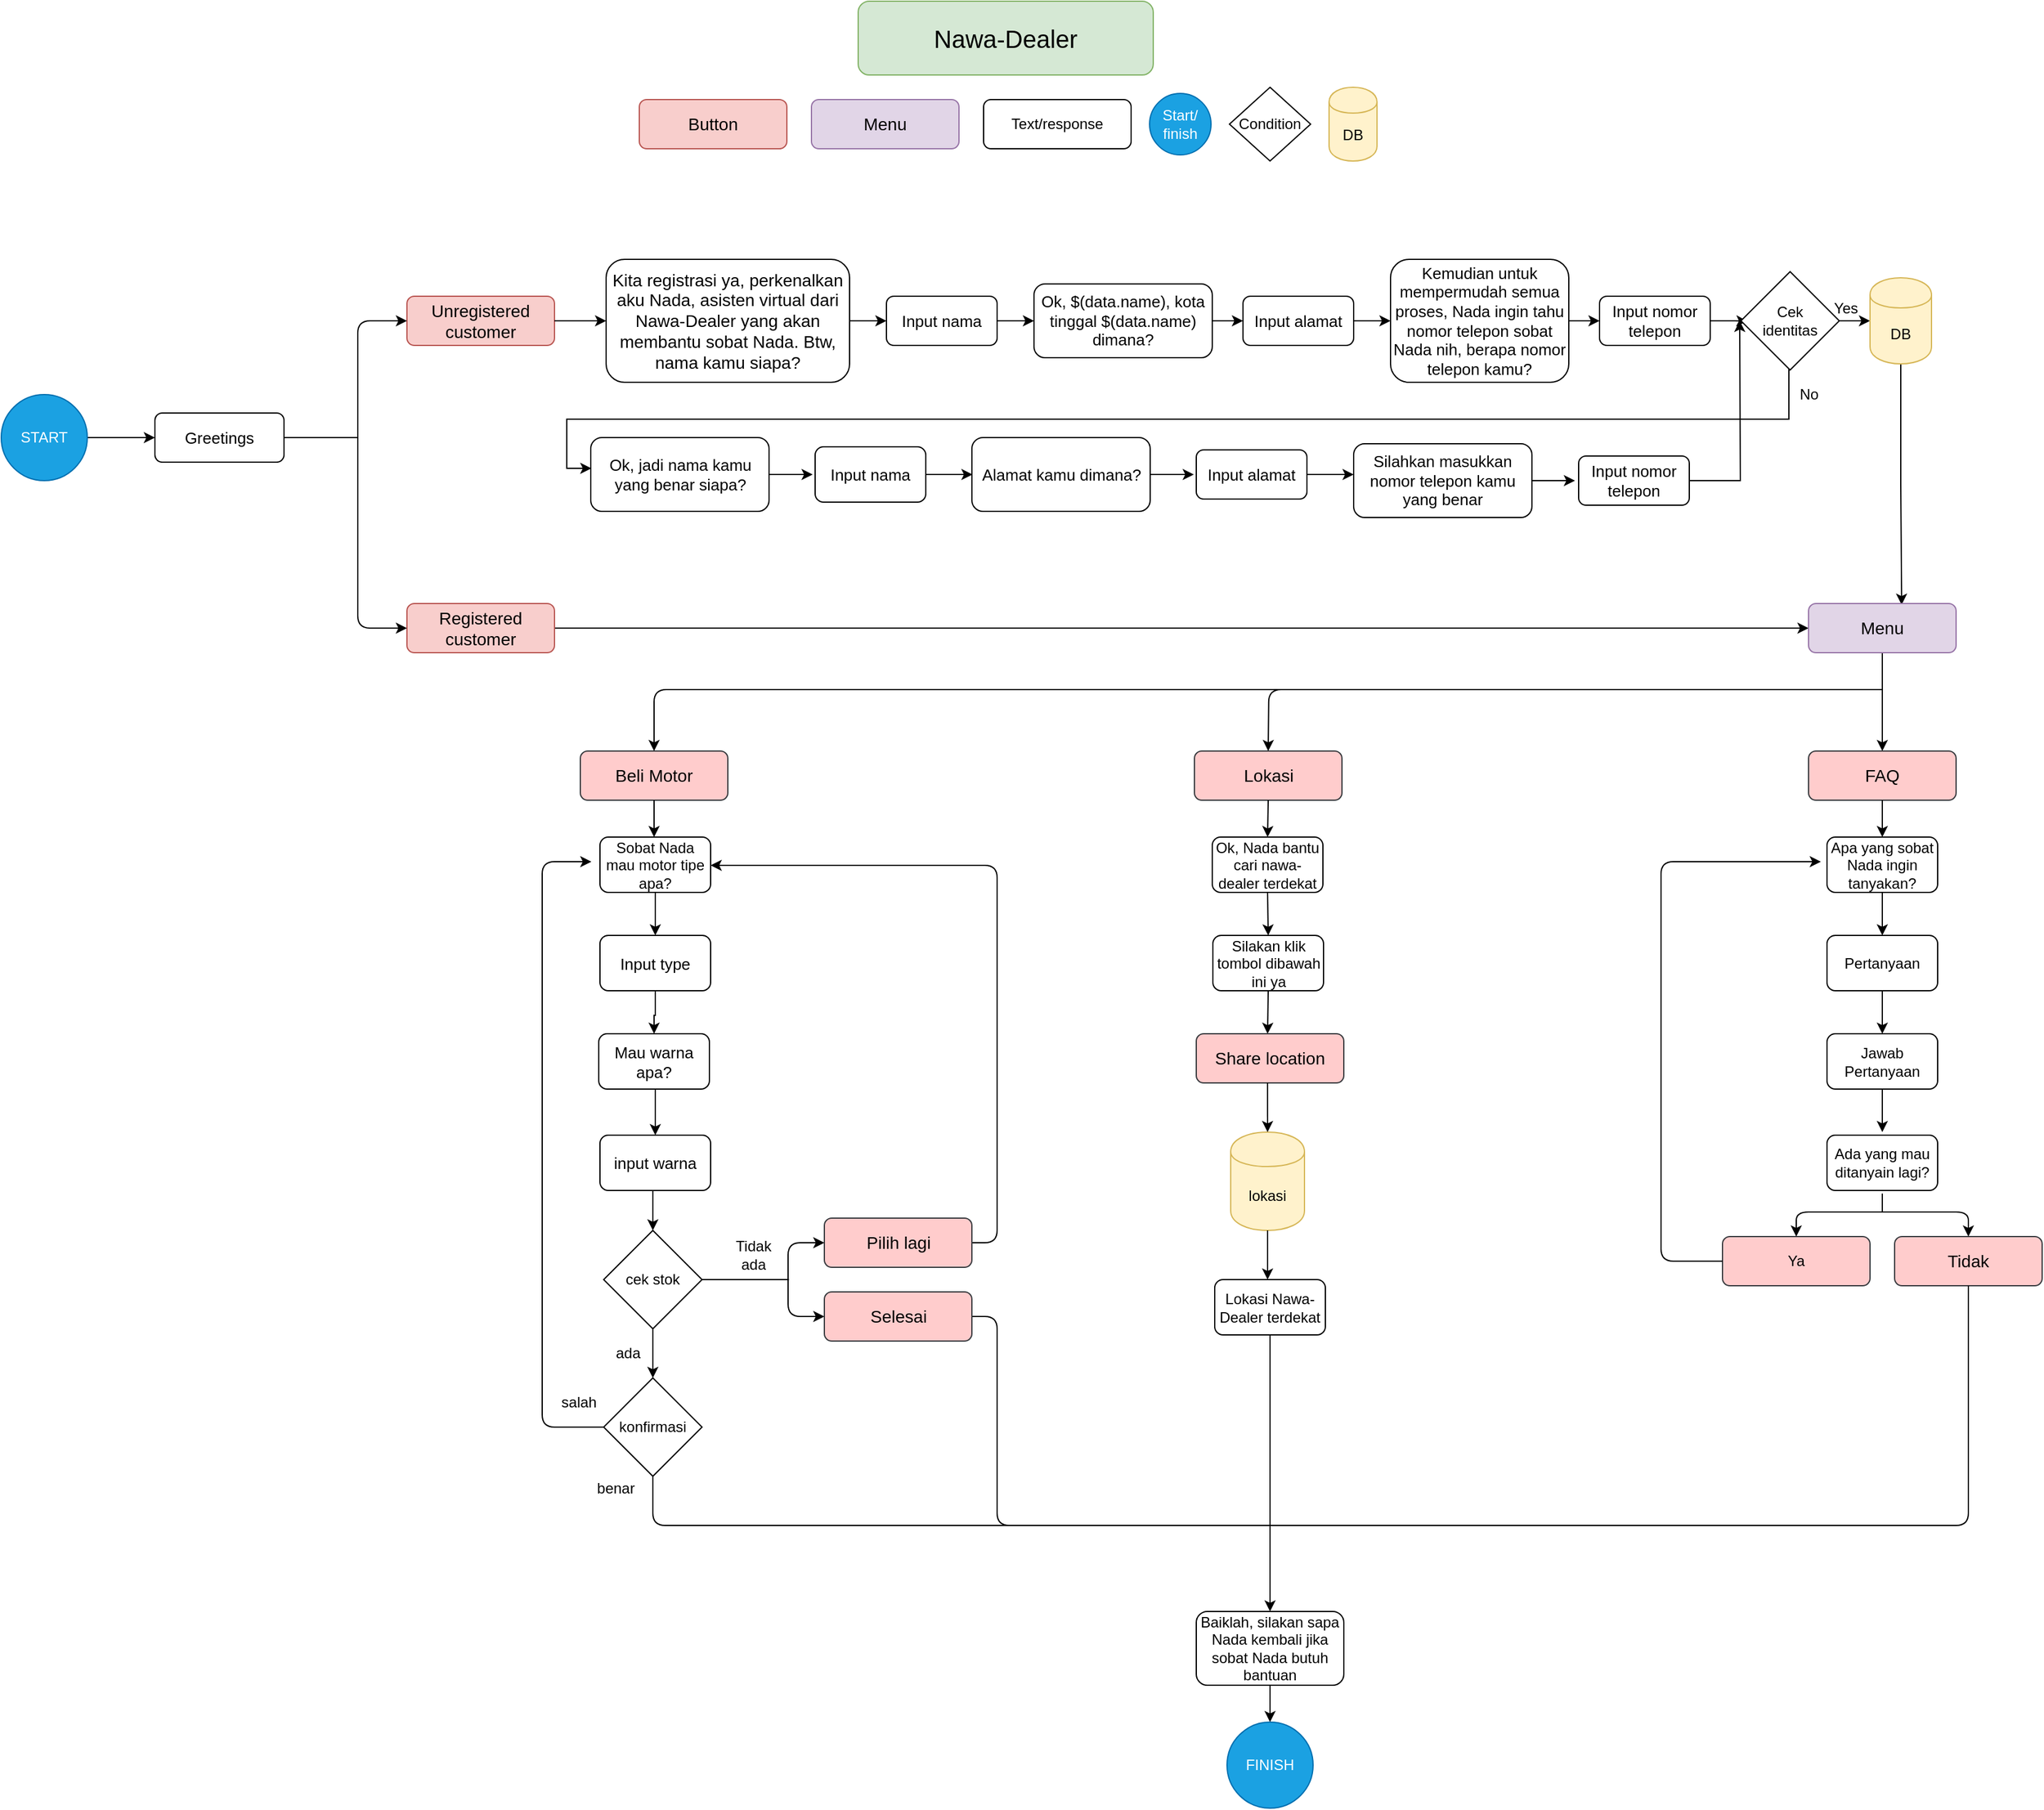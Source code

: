 <mxfile pages="1" version="11.2.1" type="device"><diagram id="7hZIFcCBh5MTwWhJG48O" name="Page-1"><mxGraphModel dx="2136" dy="968" grid="1" gridSize="10" guides="1" tooltips="1" connect="1" arrows="1" fold="1" page="0" pageScale="1" pageWidth="827" pageHeight="1169" math="0" shadow="0"><root><mxCell id="0"/><mxCell id="1" parent="0"/><mxCell id="tT8Pow_JcZDD_0RVgGcS-1" value="&lt;font style=&quot;font-size: 20px&quot;&gt;Nawa-Dealer&lt;/font&gt;" style="rounded=1;whiteSpace=wrap;html=1;fillColor=#d5e8d4;strokeColor=#82b366;" parent="1" vertex="1"><mxGeometry x="527" width="240" height="60" as="geometry"/></mxCell><mxCell id="tT8Pow_JcZDD_0RVgGcS-2" value="&lt;font style=&quot;font-size: 14px&quot;&gt;Button&lt;/font&gt;" style="rounded=1;whiteSpace=wrap;html=1;fillColor=#f8cecc;strokeColor=#b85450;" parent="1" vertex="1"><mxGeometry x="349" y="80" width="120" height="40" as="geometry"/></mxCell><mxCell id="tT8Pow_JcZDD_0RVgGcS-3" value="&lt;font style=&quot;font-size: 14px&quot;&gt;Menu&lt;/font&gt;" style="rounded=1;whiteSpace=wrap;html=1;fillColor=#e1d5e7;strokeColor=#9673a6;" parent="1" vertex="1"><mxGeometry x="489" y="80" width="120" height="40" as="geometry"/></mxCell><mxCell id="tT8Pow_JcZDD_0RVgGcS-4" value="Text/response" style="rounded=1;whiteSpace=wrap;html=1;" parent="1" vertex="1"><mxGeometry x="629" y="80" width="120" height="40" as="geometry"/></mxCell><mxCell id="tT8Pow_JcZDD_0RVgGcS-7" value="Start/&lt;br&gt;finish" style="ellipse;whiteSpace=wrap;html=1;aspect=fixed;fillColor=#1ba1e2;strokeColor=#006EAF;fontColor=#ffffff;" parent="1" vertex="1"><mxGeometry x="764" y="75" width="50" height="50" as="geometry"/></mxCell><mxCell id="tT8Pow_JcZDD_0RVgGcS-8" value="Condition" style="rhombus;whiteSpace=wrap;html=1;" parent="1" vertex="1"><mxGeometry x="829" y="70" width="66" height="60" as="geometry"/></mxCell><mxCell id="tT8Pow_JcZDD_0RVgGcS-9" value="DB" style="shape=cylinder;whiteSpace=wrap;html=1;boundedLbl=1;backgroundOutline=1;fillColor=#fff2cc;strokeColor=#d6b656;" parent="1" vertex="1"><mxGeometry x="910" y="70" width="39" height="60" as="geometry"/></mxCell><mxCell id="tT8Pow_JcZDD_0RVgGcS-14" value="" style="edgeStyle=orthogonalEdgeStyle;rounded=0;orthogonalLoop=1;jettySize=auto;html=1;" parent="1" source="tT8Pow_JcZDD_0RVgGcS-10" target="tT8Pow_JcZDD_0RVgGcS-13" edge="1"><mxGeometry relative="1" as="geometry"/></mxCell><mxCell id="tT8Pow_JcZDD_0RVgGcS-10" value="START" style="ellipse;whiteSpace=wrap;html=1;aspect=fixed;fillColor=#1ba1e2;strokeColor=#006EAF;fontColor=#ffffff;" parent="1" vertex="1"><mxGeometry x="-170" y="320" width="70" height="70" as="geometry"/></mxCell><mxCell id="tT8Pow_JcZDD_0RVgGcS-13" value="&lt;font style=&quot;font-size: 13px&quot;&gt;Greetings&lt;/font&gt;" style="rounded=1;whiteSpace=wrap;html=1;" parent="1" vertex="1"><mxGeometry x="-45" y="335" width="105" height="40" as="geometry"/></mxCell><mxCell id="tT8Pow_JcZDD_0RVgGcS-15" value="&lt;span style=&quot;font-size: 14px&quot;&gt;Unregistered&lt;br&gt;customer&lt;br&gt;&lt;/span&gt;" style="rounded=1;whiteSpace=wrap;html=1;fillColor=#f8cecc;strokeColor=#b85450;" parent="1" vertex="1"><mxGeometry x="160" y="240" width="120" height="40" as="geometry"/></mxCell><mxCell id="tT8Pow_JcZDD_0RVgGcS-27" value="" style="edgeStyle=orthogonalEdgeStyle;rounded=0;orthogonalLoop=1;jettySize=auto;html=1;exitX=1;exitY=0.5;exitDx=0;exitDy=0;" parent="1" source="tT8Pow_JcZDD_0RVgGcS-15" target="tT8Pow_JcZDD_0RVgGcS-26" edge="1"><mxGeometry relative="1" as="geometry"/></mxCell><mxCell id="tT8Pow_JcZDD_0RVgGcS-51" value="" style="edgeStyle=orthogonalEdgeStyle;rounded=0;orthogonalLoop=1;jettySize=auto;html=1;entryX=0;entryY=0.5;entryDx=0;entryDy=0;" parent="1" source="tT8Pow_JcZDD_0RVgGcS-16" target="tT8Pow_JcZDD_0RVgGcS-79" edge="1"><mxGeometry relative="1" as="geometry"><mxPoint x="360.0" y="668" as="targetPoint"/></mxGeometry></mxCell><mxCell id="tT8Pow_JcZDD_0RVgGcS-16" value="&lt;font style=&quot;font-size: 14px&quot;&gt;Registered&lt;br&gt;customer&lt;br&gt;&lt;/font&gt;" style="rounded=1;whiteSpace=wrap;html=1;fillColor=#f8cecc;strokeColor=#b85450;" parent="1" vertex="1"><mxGeometry x="160" y="490" width="120" height="40" as="geometry"/></mxCell><mxCell id="tT8Pow_JcZDD_0RVgGcS-29" value="" style="edgeStyle=orthogonalEdgeStyle;rounded=0;orthogonalLoop=1;jettySize=auto;html=1;" parent="1" source="tT8Pow_JcZDD_0RVgGcS-26" edge="1"><mxGeometry relative="1" as="geometry"><mxPoint x="550" y="260" as="targetPoint"/></mxGeometry></mxCell><mxCell id="tT8Pow_JcZDD_0RVgGcS-26" value="&lt;font style=&quot;font-size: 14px&quot;&gt;Kita registrasi ya, perkenalkan aku Nada, asisten virtual dari Nawa-Dealer yang akan membantu sobat Nada. Btw, nama kamu siapa?&lt;br&gt;&lt;/font&gt;" style="rounded=1;whiteSpace=wrap;html=1;" parent="1" vertex="1"><mxGeometry x="322" y="210" width="198" height="100" as="geometry"/></mxCell><mxCell id="tT8Pow_JcZDD_0RVgGcS-20" value="" style="endArrow=classic;html=1;entryX=0;entryY=0.5;entryDx=0;entryDy=0;" parent="1" target="tT8Pow_JcZDD_0RVgGcS-16" edge="1"><mxGeometry width="50" height="50" relative="1" as="geometry"><mxPoint x="120" y="360" as="sourcePoint"/><mxPoint x="-70" y="500" as="targetPoint"/><Array as="points"><mxPoint x="120" y="510"/></Array></mxGeometry></mxCell><mxCell id="tT8Pow_JcZDD_0RVgGcS-21" value="" style="endArrow=classic;html=1;entryX=0;entryY=0.5;entryDx=0;entryDy=0;" parent="1" target="tT8Pow_JcZDD_0RVgGcS-15" edge="1"><mxGeometry width="50" height="50" relative="1" as="geometry"><mxPoint x="120" y="360" as="sourcePoint"/><mxPoint x="-70" y="500" as="targetPoint"/><Array as="points"><mxPoint x="120" y="260"/></Array></mxGeometry></mxCell><mxCell id="tT8Pow_JcZDD_0RVgGcS-24" value="" style="endArrow=none;html=1;entryX=1;entryY=0.5;entryDx=0;entryDy=0;" parent="1" target="tT8Pow_JcZDD_0RVgGcS-13" edge="1"><mxGeometry width="50" height="50" relative="1" as="geometry"><mxPoint x="120" y="355" as="sourcePoint"/><mxPoint x="-90" y="500" as="targetPoint"/></mxGeometry></mxCell><mxCell id="tT8Pow_JcZDD_0RVgGcS-32" value="" style="edgeStyle=orthogonalEdgeStyle;rounded=0;orthogonalLoop=1;jettySize=auto;html=1;" parent="1" source="tT8Pow_JcZDD_0RVgGcS-30" edge="1"><mxGeometry relative="1" as="geometry"><mxPoint x="670" y="260" as="targetPoint"/></mxGeometry></mxCell><mxCell id="tT8Pow_JcZDD_0RVgGcS-30" value="&lt;font style=&quot;font-size: 13px&quot;&gt;Input nama&lt;/font&gt;" style="rounded=1;whiteSpace=wrap;html=1;" parent="1" vertex="1"><mxGeometry x="550" y="240" width="90" height="40" as="geometry"/></mxCell><mxCell id="tT8Pow_JcZDD_0RVgGcS-34" value="" style="edgeStyle=orthogonalEdgeStyle;rounded=0;orthogonalLoop=1;jettySize=auto;html=1;" parent="1" source="tT8Pow_JcZDD_0RVgGcS-31" edge="1"><mxGeometry relative="1" as="geometry"><mxPoint x="840" y="260" as="targetPoint"/></mxGeometry></mxCell><mxCell id="tT8Pow_JcZDD_0RVgGcS-31" value="&lt;font style=&quot;font-size: 13px&quot;&gt;Ok, $(data.name), kota tinggal $(data.name) dimana?&lt;/font&gt;" style="rounded=1;whiteSpace=wrap;html=1;" parent="1" vertex="1"><mxGeometry x="670" y="230" width="145" height="60" as="geometry"/></mxCell><mxCell id="tT8Pow_JcZDD_0RVgGcS-37" value="" style="edgeStyle=orthogonalEdgeStyle;rounded=0;orthogonalLoop=1;jettySize=auto;html=1;" parent="1" source="tT8Pow_JcZDD_0RVgGcS-35" edge="1"><mxGeometry relative="1" as="geometry"><mxPoint x="960" y="260" as="targetPoint"/></mxGeometry></mxCell><mxCell id="tT8Pow_JcZDD_0RVgGcS-35" value="&lt;font style=&quot;font-size: 13px&quot;&gt;Input alamat&lt;/font&gt;" style="rounded=1;whiteSpace=wrap;html=1;" parent="1" vertex="1"><mxGeometry x="840" y="240" width="90" height="40" as="geometry"/></mxCell><mxCell id="tT8Pow_JcZDD_0RVgGcS-41" value="" style="edgeStyle=orthogonalEdgeStyle;rounded=0;orthogonalLoop=1;jettySize=auto;html=1;" parent="1" source="tT8Pow_JcZDD_0RVgGcS-39" edge="1"><mxGeometry relative="1" as="geometry"><mxPoint x="1130" y="260" as="targetPoint"/></mxGeometry></mxCell><mxCell id="tT8Pow_JcZDD_0RVgGcS-39" value="&lt;font style=&quot;font-size: 13px&quot;&gt;Kemudian untuk mempermudah semua proses, Nada ingin tahu nomor telepon sobat Nada nih, berapa nomor telepon kamu?&lt;/font&gt;" style="rounded=1;whiteSpace=wrap;html=1;" parent="1" vertex="1"><mxGeometry x="960" y="210" width="145" height="100" as="geometry"/></mxCell><mxCell id="tT8Pow_JcZDD_0RVgGcS-46" value="" style="edgeStyle=orthogonalEdgeStyle;rounded=0;orthogonalLoop=1;jettySize=auto;html=1;" parent="1" source="tT8Pow_JcZDD_0RVgGcS-42" edge="1"><mxGeometry relative="1" as="geometry"><mxPoint x="1250.333" y="260.333" as="targetPoint"/></mxGeometry></mxCell><mxCell id="tT8Pow_JcZDD_0RVgGcS-42" value="&lt;font style=&quot;font-size: 13px&quot;&gt;Input nomor&lt;br&gt;telepon&lt;br&gt;&lt;/font&gt;" style="rounded=1;whiteSpace=wrap;html=1;" parent="1" vertex="1"><mxGeometry x="1130" y="240" width="90" height="40" as="geometry"/></mxCell><mxCell id="tT8Pow_JcZDD_0RVgGcS-48" value="" style="edgeStyle=orthogonalEdgeStyle;rounded=0;orthogonalLoop=1;jettySize=auto;html=1;" parent="1" source="tT8Pow_JcZDD_0RVgGcS-45" edge="1"><mxGeometry relative="1" as="geometry"><mxPoint x="1350" y="260" as="targetPoint"/></mxGeometry></mxCell><mxCell id="tT8Pow_JcZDD_0RVgGcS-54" value="" style="edgeStyle=orthogonalEdgeStyle;rounded=0;orthogonalLoop=1;jettySize=auto;html=1;" parent="1" source="tT8Pow_JcZDD_0RVgGcS-45" edge="1"><mxGeometry relative="1" as="geometry"><mxPoint x="310" y="380" as="targetPoint"/><Array as="points"><mxPoint x="1284" y="340"/><mxPoint x="290" y="340"/><mxPoint x="290" y="380"/></Array></mxGeometry></mxCell><mxCell id="tT8Pow_JcZDD_0RVgGcS-45" value="Cek &lt;br&gt;identitas" style="rhombus;whiteSpace=wrap;html=1;" parent="1" vertex="1"><mxGeometry x="1245" y="220" width="80" height="80" as="geometry"/></mxCell><mxCell id="tT8Pow_JcZDD_0RVgGcS-83" value="" style="edgeStyle=orthogonalEdgeStyle;rounded=0;orthogonalLoop=1;jettySize=auto;html=1;entryX=0.631;entryY=0.025;entryDx=0;entryDy=0;entryPerimeter=0;" parent="1" source="tT8Pow_JcZDD_0RVgGcS-49" target="tT8Pow_JcZDD_0RVgGcS-79" edge="1"><mxGeometry relative="1" as="geometry"><mxPoint x="1375" y="490" as="targetPoint"/></mxGeometry></mxCell><mxCell id="tT8Pow_JcZDD_0RVgGcS-49" value="DB" style="shape=cylinder;whiteSpace=wrap;html=1;boundedLbl=1;backgroundOutline=1;fillColor=#fff2cc;strokeColor=#d6b656;" parent="1" vertex="1"><mxGeometry x="1350" y="225" width="50" height="70" as="geometry"/></mxCell><mxCell id="tT8Pow_JcZDD_0RVgGcS-52" value="Yes" style="text;html=1;resizable=0;autosize=1;align=center;verticalAlign=middle;points=[];fillColor=none;strokeColor=none;rounded=0;" parent="1" vertex="1"><mxGeometry x="1310" y="240" width="40" height="20" as="geometry"/></mxCell><mxCell id="tT8Pow_JcZDD_0RVgGcS-57" value="" style="edgeStyle=orthogonalEdgeStyle;rounded=0;orthogonalLoop=1;jettySize=auto;html=1;" parent="1" source="tT8Pow_JcZDD_0RVgGcS-55" edge="1"><mxGeometry relative="1" as="geometry"><mxPoint x="490" y="385" as="targetPoint"/></mxGeometry></mxCell><mxCell id="tT8Pow_JcZDD_0RVgGcS-55" value="&lt;font style=&quot;font-size: 13px&quot;&gt;Ok, jadi nama kamu yang benar siapa?&lt;/font&gt;" style="rounded=1;whiteSpace=wrap;html=1;" parent="1" vertex="1"><mxGeometry x="309.5" y="355" width="145" height="60" as="geometry"/></mxCell><mxCell id="tT8Pow_JcZDD_0RVgGcS-62" value="" style="edgeStyle=orthogonalEdgeStyle;rounded=0;orthogonalLoop=1;jettySize=auto;html=1;" parent="1" source="tT8Pow_JcZDD_0RVgGcS-58" edge="1"><mxGeometry relative="1" as="geometry"><mxPoint x="620" y="385" as="targetPoint"/></mxGeometry></mxCell><mxCell id="tT8Pow_JcZDD_0RVgGcS-58" value="&lt;font style=&quot;font-size: 13px&quot;&gt;Input nama&lt;/font&gt;" style="rounded=1;whiteSpace=wrap;html=1;" parent="1" vertex="1"><mxGeometry x="492" y="362.5" width="90" height="45" as="geometry"/></mxCell><mxCell id="tT8Pow_JcZDD_0RVgGcS-66" value="" style="edgeStyle=orthogonalEdgeStyle;rounded=0;orthogonalLoop=1;jettySize=auto;html=1;" parent="1" source="tT8Pow_JcZDD_0RVgGcS-64" edge="1"><mxGeometry relative="1" as="geometry"><mxPoint x="800" y="385" as="targetPoint"/></mxGeometry></mxCell><mxCell id="tT8Pow_JcZDD_0RVgGcS-64" value="&lt;font style=&quot;font-size: 13px&quot;&gt;Alamat kamu dimana?&lt;/font&gt;" style="rounded=1;whiteSpace=wrap;html=1;" parent="1" vertex="1"><mxGeometry x="619.5" y="355" width="145" height="60" as="geometry"/></mxCell><mxCell id="tT8Pow_JcZDD_0RVgGcS-69" value="" style="edgeStyle=orthogonalEdgeStyle;rounded=0;orthogonalLoop=1;jettySize=auto;html=1;" parent="1" source="tT8Pow_JcZDD_0RVgGcS-67" edge="1"><mxGeometry relative="1" as="geometry"><mxPoint x="930" y="385" as="targetPoint"/></mxGeometry></mxCell><mxCell id="tT8Pow_JcZDD_0RVgGcS-67" value="&lt;font style=&quot;font-size: 13px&quot;&gt;Input alamat&lt;/font&gt;" style="rounded=1;whiteSpace=wrap;html=1;" parent="1" vertex="1"><mxGeometry x="802" y="365" width="90" height="40" as="geometry"/></mxCell><mxCell id="tT8Pow_JcZDD_0RVgGcS-73" value="" style="edgeStyle=orthogonalEdgeStyle;rounded=0;orthogonalLoop=1;jettySize=auto;html=1;" parent="1" source="tT8Pow_JcZDD_0RVgGcS-71" edge="1"><mxGeometry relative="1" as="geometry"><mxPoint x="1110" y="390" as="targetPoint"/></mxGeometry></mxCell><mxCell id="tT8Pow_JcZDD_0RVgGcS-71" value="&lt;font style=&quot;font-size: 13px&quot;&gt;Silahkan masukkan nomor telepon kamu yang benar&lt;/font&gt;" style="rounded=1;whiteSpace=wrap;html=1;" parent="1" vertex="1"><mxGeometry x="930" y="360" width="145" height="60" as="geometry"/></mxCell><mxCell id="tT8Pow_JcZDD_0RVgGcS-76" value="" style="edgeStyle=orthogonalEdgeStyle;rounded=0;orthogonalLoop=1;jettySize=auto;html=1;" parent="1" source="tT8Pow_JcZDD_0RVgGcS-74" edge="1"><mxGeometry relative="1" as="geometry"><mxPoint x="1244" y="260" as="targetPoint"/></mxGeometry></mxCell><mxCell id="tT8Pow_JcZDD_0RVgGcS-74" value="&lt;font style=&quot;font-size: 13px&quot;&gt;Input nomor&lt;br&gt;telepon&lt;br&gt;&lt;/font&gt;" style="rounded=1;whiteSpace=wrap;html=1;" parent="1" vertex="1"><mxGeometry x="1113" y="370" width="90" height="40" as="geometry"/></mxCell><mxCell id="tT8Pow_JcZDD_0RVgGcS-85" value="" style="edgeStyle=orthogonalEdgeStyle;rounded=0;orthogonalLoop=1;jettySize=auto;html=1;" parent="1" source="tT8Pow_JcZDD_0RVgGcS-79" target="tT8Pow_JcZDD_0RVgGcS-84" edge="1"><mxGeometry relative="1" as="geometry"/></mxCell><mxCell id="tT8Pow_JcZDD_0RVgGcS-79" value="&lt;font style=&quot;font-size: 14px&quot;&gt;Menu&lt;/font&gt;" style="rounded=1;whiteSpace=wrap;html=1;fillColor=#e1d5e7;strokeColor=#9673a6;" parent="1" vertex="1"><mxGeometry x="1300" y="490" width="120" height="40" as="geometry"/></mxCell><mxCell id="tT8Pow_JcZDD_0RVgGcS-84" value="&lt;font style=&quot;font-size: 14px&quot;&gt;FAQ&lt;/font&gt;" style="rounded=1;whiteSpace=wrap;html=1;fillColor=#ffcccc;strokeColor=#36393d;" parent="1" vertex="1"><mxGeometry x="1300" y="610" width="120" height="40" as="geometry"/></mxCell><mxCell id="tT8Pow_JcZDD_0RVgGcS-80" value="No" style="text;html=1;resizable=0;autosize=1;align=center;verticalAlign=middle;points=[];fillColor=none;strokeColor=none;rounded=0;" parent="1" vertex="1"><mxGeometry x="1285" y="310" width="30" height="20" as="geometry"/></mxCell><mxCell id="tT8Pow_JcZDD_0RVgGcS-86" value="&lt;font style=&quot;font-size: 14px&quot;&gt;Lokasi&lt;/font&gt;" style="rounded=1;whiteSpace=wrap;html=1;fillColor=#ffcccc;strokeColor=#36393d;" parent="1" vertex="1"><mxGeometry x="800.5" y="610" width="120" height="40" as="geometry"/></mxCell><mxCell id="tT8Pow_JcZDD_0RVgGcS-87" value="&lt;font style=&quot;font-size: 14px&quot;&gt;Beli Motor&lt;/font&gt;" style="rounded=1;whiteSpace=wrap;html=1;fillColor=#ffcccc;strokeColor=#36393d;" parent="1" vertex="1"><mxGeometry x="301" y="610" width="120" height="40" as="geometry"/></mxCell><mxCell id="tT8Pow_JcZDD_0RVgGcS-88" value="" style="endArrow=classic;html=1;entryX=0.5;entryY=0;entryDx=0;entryDy=0;" parent="1" target="tT8Pow_JcZDD_0RVgGcS-87" edge="1"><mxGeometry width="50" height="50" relative="1" as="geometry"><mxPoint x="1360" y="560" as="sourcePoint"/><mxPoint x="280" y="670" as="targetPoint"/><Array as="points"><mxPoint x="361" y="560"/></Array></mxGeometry></mxCell><mxCell id="tT8Pow_JcZDD_0RVgGcS-89" value="" style="endArrow=classic;html=1;entryX=0.5;entryY=0;entryDx=0;entryDy=0;" parent="1" target="tT8Pow_JcZDD_0RVgGcS-86" edge="1"><mxGeometry width="50" height="50" relative="1" as="geometry"><mxPoint x="1360" y="560" as="sourcePoint"/><mxPoint x="280" y="670" as="targetPoint"/><Array as="points"><mxPoint x="861" y="560"/></Array></mxGeometry></mxCell><mxCell id="tT8Pow_JcZDD_0RVgGcS-95" value="" style="edgeStyle=orthogonalEdgeStyle;rounded=0;orthogonalLoop=1;jettySize=auto;html=1;entryX=0.5;entryY=0;entryDx=0;entryDy=0;" parent="1" source="tT8Pow_JcZDD_0RVgGcS-90" target="tT8Pow_JcZDD_0RVgGcS-92" edge="1"><mxGeometry relative="1" as="geometry"><mxPoint x="361" y="750" as="targetPoint"/></mxGeometry></mxCell><mxCell id="tT8Pow_JcZDD_0RVgGcS-90" value="Sobat Nada mau motor tipe apa?" style="rounded=1;whiteSpace=wrap;html=1;" parent="1" vertex="1"><mxGeometry x="317" y="680" width="90" height="45" as="geometry"/></mxCell><mxCell id="tT8Pow_JcZDD_0RVgGcS-91" value="" style="edgeStyle=orthogonalEdgeStyle;rounded=0;orthogonalLoop=1;jettySize=auto;html=1;exitX=0.5;exitY=1;exitDx=0;exitDy=0;" parent="1" source="tT8Pow_JcZDD_0RVgGcS-87" edge="1"><mxGeometry relative="1" as="geometry"><mxPoint x="610" y="670" as="sourcePoint"/><mxPoint x="361" y="680" as="targetPoint"/><Array as="points"><mxPoint x="361" y="680"/></Array></mxGeometry></mxCell><mxCell id="tT8Pow_JcZDD_0RVgGcS-100" value="" style="edgeStyle=orthogonalEdgeStyle;rounded=0;orthogonalLoop=1;jettySize=auto;html=1;entryX=0.5;entryY=0;entryDx=0;entryDy=0;" parent="1" source="tT8Pow_JcZDD_0RVgGcS-92" target="tT8Pow_JcZDD_0RVgGcS-97" edge="1"><mxGeometry relative="1" as="geometry"><mxPoint x="500" y="820" as="targetPoint"/></mxGeometry></mxCell><mxCell id="tT8Pow_JcZDD_0RVgGcS-92" value="&lt;font style=&quot;font-size: 13px&quot;&gt;Input type&lt;/font&gt;" style="rounded=1;whiteSpace=wrap;html=1;" parent="1" vertex="1"><mxGeometry x="317" y="760" width="90" height="45" as="geometry"/></mxCell><mxCell id="tT8Pow_JcZDD_0RVgGcS-99" value="&lt;span style=&quot;font-size: 13px&quot;&gt;input warna&lt;/span&gt;" style="rounded=1;whiteSpace=wrap;html=1;" parent="1" vertex="1"><mxGeometry x="317" y="922.5" width="90" height="45" as="geometry"/></mxCell><mxCell id="tT8Pow_JcZDD_0RVgGcS-102" value="" style="edgeStyle=orthogonalEdgeStyle;rounded=0;orthogonalLoop=1;jettySize=auto;html=1;exitX=0.5;exitY=1;exitDx=0;exitDy=0;entryX=0.5;entryY=0;entryDx=0;entryDy=0;" parent="1" source="tT8Pow_JcZDD_0RVgGcS-99" target="tT8Pow_JcZDD_0RVgGcS-103" edge="1"><mxGeometry relative="1" as="geometry"><mxPoint x="361.429" y="910.0" as="targetPoint"/></mxGeometry></mxCell><mxCell id="tT8Pow_JcZDD_0RVgGcS-97" value="&lt;span style=&quot;font-size: 13px&quot;&gt;Mau warna apa?&lt;/span&gt;" style="rounded=1;whiteSpace=wrap;html=1;" parent="1" vertex="1"><mxGeometry x="316" y="840" width="90" height="45" as="geometry"/></mxCell><mxCell id="tT8Pow_JcZDD_0RVgGcS-103" value="cek stok" style="rhombus;whiteSpace=wrap;html=1;" parent="1" vertex="1"><mxGeometry x="320" y="1000" width="80" height="80" as="geometry"/></mxCell><mxCell id="tT8Pow_JcZDD_0RVgGcS-105" value="Tidak ada" style="text;html=1;strokeColor=none;fillColor=none;align=center;verticalAlign=middle;whiteSpace=wrap;rounded=0;" parent="1" vertex="1"><mxGeometry x="422" y="1010.0" width="40" height="20" as="geometry"/></mxCell><mxCell id="tT8Pow_JcZDD_0RVgGcS-116" style="edgeStyle=orthogonalEdgeStyle;rounded=0;orthogonalLoop=1;jettySize=auto;html=1;exitX=0.5;exitY=1;exitDx=0;exitDy=0;entryX=0.5;entryY=0;entryDx=0;entryDy=0;" parent="1" source="tT8Pow_JcZDD_0RVgGcS-97" target="tT8Pow_JcZDD_0RVgGcS-99" edge="1"><mxGeometry relative="1" as="geometry"/></mxCell><mxCell id="tT8Pow_JcZDD_0RVgGcS-120" value="&lt;font style=&quot;font-size: 14px&quot;&gt;Pilih lagi&lt;/font&gt;" style="rounded=1;whiteSpace=wrap;html=1;fillColor=#ffcccc;strokeColor=#36393d;" parent="1" vertex="1"><mxGeometry x="499.5" y="990" width="120" height="40" as="geometry"/></mxCell><mxCell id="tT8Pow_JcZDD_0RVgGcS-121" value="&lt;span style=&quot;font-size: 14px&quot;&gt;Selesai&lt;/span&gt;" style="rounded=1;whiteSpace=wrap;html=1;fillColor=#ffcccc;strokeColor=#36393d;" parent="1" vertex="1"><mxGeometry x="499.5" y="1050" width="120" height="40" as="geometry"/></mxCell><mxCell id="tT8Pow_JcZDD_0RVgGcS-122" value="" style="endArrow=none;html=1;" parent="1" source="tT8Pow_JcZDD_0RVgGcS-103" edge="1"><mxGeometry width="50" height="50" relative="1" as="geometry"><mxPoint x="400" y="1090" as="sourcePoint"/><mxPoint x="470.711" y="1040" as="targetPoint"/></mxGeometry></mxCell><mxCell id="tT8Pow_JcZDD_0RVgGcS-123" value="" style="endArrow=classic;html=1;entryX=0;entryY=0.5;entryDx=0;entryDy=0;" parent="1" target="tT8Pow_JcZDD_0RVgGcS-120" edge="1"><mxGeometry width="50" height="50" relative="1" as="geometry"><mxPoint x="470" y="1040" as="sourcePoint"/><mxPoint x="200" y="1140" as="targetPoint"/><Array as="points"><mxPoint x="470" y="1010"/></Array></mxGeometry></mxCell><mxCell id="tT8Pow_JcZDD_0RVgGcS-124" value="" style="endArrow=classic;html=1;entryX=0;entryY=0.5;entryDx=0;entryDy=0;" parent="1" target="tT8Pow_JcZDD_0RVgGcS-121" edge="1"><mxGeometry width="50" height="50" relative="1" as="geometry"><mxPoint x="470" y="1040" as="sourcePoint"/><mxPoint x="509.5" y="1020.0" as="targetPoint"/><Array as="points"><mxPoint x="470" y="1070"/></Array></mxGeometry></mxCell><mxCell id="tT8Pow_JcZDD_0RVgGcS-125" value="" style="endArrow=classic;html=1;" parent="1" edge="1"><mxGeometry width="50" height="50" relative="1" as="geometry"><mxPoint x="620" y="1010" as="sourcePoint"/><mxPoint x="407" y="703" as="targetPoint"/><Array as="points"><mxPoint x="640" y="1010"/><mxPoint x="640" y="703"/></Array></mxGeometry></mxCell><mxCell id="tT8Pow_JcZDD_0RVgGcS-129" value="" style="endArrow=classic;html=1;exitX=0.5;exitY=1;exitDx=0;exitDy=0;" parent="1" source="tT8Pow_JcZDD_0RVgGcS-103" edge="1"><mxGeometry width="50" height="50" relative="1" as="geometry"><mxPoint x="350" y="1180" as="sourcePoint"/><mxPoint x="360" y="1120" as="targetPoint"/></mxGeometry></mxCell><mxCell id="tT8Pow_JcZDD_0RVgGcS-130" value="konfirmasi" style="rhombus;whiteSpace=wrap;html=1;" parent="1" vertex="1"><mxGeometry x="320" y="1120" width="80" height="80" as="geometry"/></mxCell><mxCell id="tT8Pow_JcZDD_0RVgGcS-131" value="" style="endArrow=classic;html=1;exitX=0;exitY=0.5;exitDx=0;exitDy=0;" parent="1" source="tT8Pow_JcZDD_0RVgGcS-130" edge="1"><mxGeometry width="50" height="50" relative="1" as="geometry"><mxPoint x="270" y="1180" as="sourcePoint"/><mxPoint x="310" y="700" as="targetPoint"/><Array as="points"><mxPoint x="270" y="1160"/><mxPoint x="270" y="700"/></Array></mxGeometry></mxCell><mxCell id="tT8Pow_JcZDD_0RVgGcS-132" value="ada" style="text;html=1;strokeColor=none;fillColor=none;align=center;verticalAlign=middle;whiteSpace=wrap;rounded=0;" parent="1" vertex="1"><mxGeometry x="320" y="1090" width="40" height="20" as="geometry"/></mxCell><mxCell id="tT8Pow_JcZDD_0RVgGcS-134" value="salah" style="text;html=1;strokeColor=none;fillColor=none;align=center;verticalAlign=middle;whiteSpace=wrap;rounded=0;" parent="1" vertex="1"><mxGeometry x="280" y="1130" width="40" height="20" as="geometry"/></mxCell><mxCell id="tT8Pow_JcZDD_0RVgGcS-135" value="benar" style="text;html=1;strokeColor=none;fillColor=none;align=center;verticalAlign=middle;whiteSpace=wrap;rounded=0;" parent="1" vertex="1"><mxGeometry x="309.5" y="1200" width="40" height="20" as="geometry"/></mxCell><mxCell id="tT8Pow_JcZDD_0RVgGcS-136" value="Ok, Nada bantu cari nawa-dealer terdekat" style="rounded=1;whiteSpace=wrap;html=1;" parent="1" vertex="1"><mxGeometry x="815" y="680" width="90" height="45" as="geometry"/></mxCell><mxCell id="tT8Pow_JcZDD_0RVgGcS-137" value="" style="endArrow=classic;html=1;exitX=0.5;exitY=1;exitDx=0;exitDy=0;entryX=0.5;entryY=0;entryDx=0;entryDy=0;" parent="1" source="tT8Pow_JcZDD_0RVgGcS-86" target="tT8Pow_JcZDD_0RVgGcS-136" edge="1"><mxGeometry width="50" height="50" relative="1" as="geometry"><mxPoint x="980" y="900" as="sourcePoint"/><mxPoint x="1030" y="850" as="targetPoint"/></mxGeometry></mxCell><mxCell id="tT8Pow_JcZDD_0RVgGcS-138" value="" style="endArrow=classic;html=1;exitX=0.5;exitY=1;exitDx=0;exitDy=0;entryX=0.5;entryY=0;entryDx=0;entryDy=0;" parent="1" source="tT8Pow_JcZDD_0RVgGcS-136" target="tT8Pow_JcZDD_0RVgGcS-139" edge="1"><mxGeometry width="50" height="50" relative="1" as="geometry"><mxPoint x="860" y="900" as="sourcePoint"/><mxPoint x="910" y="850" as="targetPoint"/></mxGeometry></mxCell><mxCell id="tT8Pow_JcZDD_0RVgGcS-139" value="Silakan klik tombol dibawah ini ya" style="rounded=1;whiteSpace=wrap;html=1;" parent="1" vertex="1"><mxGeometry x="815.5" y="760" width="90" height="45" as="geometry"/></mxCell><mxCell id="tT8Pow_JcZDD_0RVgGcS-140" value="" style="endArrow=classic;html=1;exitX=0.5;exitY=1;exitDx=0;exitDy=0;" parent="1" source="tT8Pow_JcZDD_0RVgGcS-139" edge="1"><mxGeometry width="50" height="50" relative="1" as="geometry"><mxPoint x="150" y="1310" as="sourcePoint"/><mxPoint x="860" y="840" as="targetPoint"/></mxGeometry></mxCell><mxCell id="tT8Pow_JcZDD_0RVgGcS-142" value="&lt;span style=&quot;font-size: 14px&quot;&gt;Share location&lt;/span&gt;" style="rounded=1;whiteSpace=wrap;html=1;fillColor=#ffcccc;strokeColor=#36393d;" parent="1" vertex="1"><mxGeometry x="802" y="840" width="120" height="40" as="geometry"/></mxCell><mxCell id="tT8Pow_JcZDD_0RVgGcS-143" value="lokasi" style="shape=cylinder;whiteSpace=wrap;html=1;boundedLbl=1;backgroundOutline=1;fillColor=#fff2cc;strokeColor=#d6b656;" parent="1" vertex="1"><mxGeometry x="830" y="920" width="60" height="80" as="geometry"/></mxCell><mxCell id="tT8Pow_JcZDD_0RVgGcS-144" value="" style="endArrow=classic;html=1;entryX=0.5;entryY=0;entryDx=0;entryDy=0;exitX=0.483;exitY=1;exitDx=0;exitDy=0;exitPerimeter=0;" parent="1" source="tT8Pow_JcZDD_0RVgGcS-142" target="tT8Pow_JcZDD_0RVgGcS-143" edge="1"><mxGeometry width="50" height="50" relative="1" as="geometry"><mxPoint x="850" y="880" as="sourcePoint"/><mxPoint x="1040" y="980" as="targetPoint"/></mxGeometry></mxCell><mxCell id="tT8Pow_JcZDD_0RVgGcS-145" value="Lokasi Nawa-Dealer terdekat" style="rounded=1;whiteSpace=wrap;html=1;" parent="1" vertex="1"><mxGeometry x="817" y="1040" width="90" height="45" as="geometry"/></mxCell><mxCell id="tT8Pow_JcZDD_0RVgGcS-147" value="" style="endArrow=classic;html=1;exitX=0.5;exitY=1;exitDx=0;exitDy=0;" parent="1" source="tT8Pow_JcZDD_0RVgGcS-143" edge="1"><mxGeometry width="50" height="50" relative="1" as="geometry"><mxPoint x="860" y="1090" as="sourcePoint"/><mxPoint x="860" y="1040" as="targetPoint"/></mxGeometry></mxCell><mxCell id="tT8Pow_JcZDD_0RVgGcS-150" value="" style="endArrow=classic;html=1;exitX=0.5;exitY=1;exitDx=0;exitDy=0;" parent="1" source="tT8Pow_JcZDD_0RVgGcS-84" edge="1"><mxGeometry width="50" height="50" relative="1" as="geometry"><mxPoint x="1340" y="730" as="sourcePoint"/><mxPoint x="1360" y="680" as="targetPoint"/></mxGeometry></mxCell><mxCell id="tT8Pow_JcZDD_0RVgGcS-151" value="Apa yang sobat Nada ingin tanyakan?" style="rounded=1;whiteSpace=wrap;html=1;" parent="1" vertex="1"><mxGeometry x="1315" y="680" width="90" height="45" as="geometry"/></mxCell><mxCell id="tT8Pow_JcZDD_0RVgGcS-153" value="" style="endArrow=classic;html=1;exitX=0.5;exitY=1;exitDx=0;exitDy=0;" parent="1" source="tT8Pow_JcZDD_0RVgGcS-151" edge="1"><mxGeometry width="50" height="50" relative="1" as="geometry"><mxPoint x="1340" y="820" as="sourcePoint"/><mxPoint x="1360" y="760" as="targetPoint"/></mxGeometry></mxCell><mxCell id="tT8Pow_JcZDD_0RVgGcS-154" value="Pertanyaan" style="rounded=1;whiteSpace=wrap;html=1;" parent="1" vertex="1"><mxGeometry x="1315" y="760" width="90" height="45" as="geometry"/></mxCell><mxCell id="tT8Pow_JcZDD_0RVgGcS-155" value="" style="endArrow=classic;html=1;exitX=0.5;exitY=1;exitDx=0;exitDy=0;" parent="1" source="tT8Pow_JcZDD_0RVgGcS-154" edge="1"><mxGeometry width="50" height="50" relative="1" as="geometry"><mxPoint x="1340" y="900" as="sourcePoint"/><mxPoint x="1360" y="840" as="targetPoint"/></mxGeometry></mxCell><mxCell id="tT8Pow_JcZDD_0RVgGcS-156" value="Jawab Pertanyaan" style="rounded=1;whiteSpace=wrap;html=1;" parent="1" vertex="1"><mxGeometry x="1315" y="840" width="90" height="45" as="geometry"/></mxCell><mxCell id="tT8Pow_JcZDD_0RVgGcS-157" value="Ya" style="rounded=1;whiteSpace=wrap;html=1;fillColor=#ffcccc;strokeColor=#36393d;" parent="1" vertex="1"><mxGeometry x="1230" y="1005" width="120" height="40" as="geometry"/></mxCell><mxCell id="tT8Pow_JcZDD_0RVgGcS-158" value="&lt;span style=&quot;font-size: 14px&quot;&gt;Tidak&lt;/span&gt;" style="rounded=1;whiteSpace=wrap;html=1;fillColor=#ffcccc;strokeColor=#36393d;" parent="1" vertex="1"><mxGeometry x="1370" y="1005" width="120" height="40" as="geometry"/></mxCell><mxCell id="tT8Pow_JcZDD_0RVgGcS-159" value="" style="endArrow=none;html=1;entryX=0.5;entryY=1;entryDx=0;entryDy=0;" parent="1" edge="1"><mxGeometry width="50" height="50" relative="1" as="geometry"><mxPoint x="1360" y="985" as="sourcePoint"/><mxPoint x="1360" y="970.0" as="targetPoint"/></mxGeometry></mxCell><mxCell id="tT8Pow_JcZDD_0RVgGcS-162" value="" style="endArrow=classic;startArrow=classic;html=1;exitX=0.5;exitY=0;exitDx=0;exitDy=0;entryX=0.5;entryY=0;entryDx=0;entryDy=0;" parent="1" edge="1"><mxGeometry width="50" height="50" relative="1" as="geometry"><mxPoint x="1290" y="1005" as="sourcePoint"/><mxPoint x="1430" y="1005" as="targetPoint"/><Array as="points"><mxPoint x="1290" y="985"/><mxPoint x="1360" y="985"/><mxPoint x="1430" y="985"/></Array></mxGeometry></mxCell><mxCell id="tT8Pow_JcZDD_0RVgGcS-163" value="Ada yang mau ditanyain lagi?" style="rounded=1;whiteSpace=wrap;html=1;" parent="1" vertex="1"><mxGeometry x="1315" y="922.5" width="90" height="45" as="geometry"/></mxCell><mxCell id="tT8Pow_JcZDD_0RVgGcS-164" value="" style="endArrow=classic;html=1;exitX=0.5;exitY=1;exitDx=0;exitDy=0;" parent="1" source="tT8Pow_JcZDD_0RVgGcS-156" edge="1"><mxGeometry width="50" height="50" relative="1" as="geometry"><mxPoint x="1420" y="950" as="sourcePoint"/><mxPoint x="1360" y="920" as="targetPoint"/></mxGeometry></mxCell><mxCell id="tT8Pow_JcZDD_0RVgGcS-165" value="" style="endArrow=classic;html=1;exitX=0;exitY=0.5;exitDx=0;exitDy=0;" parent="1" source="tT8Pow_JcZDD_0RVgGcS-157" edge="1"><mxGeometry width="50" height="50" relative="1" as="geometry"><mxPoint x="1180" y="1020" as="sourcePoint"/><mxPoint x="1310" y="700" as="targetPoint"/><Array as="points"><mxPoint x="1180" y="1025"/><mxPoint x="1180" y="700"/></Array></mxGeometry></mxCell><mxCell id="tT8Pow_JcZDD_0RVgGcS-166" value="" style="endArrow=none;html=1;entryX=0.5;entryY=1;entryDx=0;entryDy=0;" parent="1" target="tT8Pow_JcZDD_0RVgGcS-158" edge="1"><mxGeometry width="50" height="50" relative="1" as="geometry"><mxPoint x="860" y="1240" as="sourcePoint"/><mxPoint x="1420" y="1260" as="targetPoint"/><Array as="points"><mxPoint x="1430" y="1240"/></Array></mxGeometry></mxCell><mxCell id="iJDiWeSKZlSerYk52HEZ-2" value="" style="edgeStyle=orthogonalEdgeStyle;rounded=0;orthogonalLoop=1;jettySize=auto;html=1;" parent="1" source="tT8Pow_JcZDD_0RVgGcS-169" target="iJDiWeSKZlSerYk52HEZ-1" edge="1"><mxGeometry relative="1" as="geometry"/></mxCell><mxCell id="tT8Pow_JcZDD_0RVgGcS-169" value="Baiklah, silakan sapa Nada kembali jika sobat Nada butuh bantuan" style="rounded=1;whiteSpace=wrap;html=1;" parent="1" vertex="1"><mxGeometry x="802" y="1310" width="120" height="60" as="geometry"/></mxCell><mxCell id="tT8Pow_JcZDD_0RVgGcS-170" value="" style="endArrow=none;html=1;entryX=0.5;entryY=1;entryDx=0;entryDy=0;" parent="1" target="tT8Pow_JcZDD_0RVgGcS-130" edge="1"><mxGeometry width="50" height="50" relative="1" as="geometry"><mxPoint x="860" y="1240" as="sourcePoint"/><mxPoint x="410" y="1250" as="targetPoint"/><Array as="points"><mxPoint x="360" y="1240"/></Array></mxGeometry></mxCell><mxCell id="tT8Pow_JcZDD_0RVgGcS-171" value="" style="endArrow=classic;html=1;entryX=0.5;entryY=0;entryDx=0;entryDy=0;exitX=0.5;exitY=1;exitDx=0;exitDy=0;" parent="1" source="tT8Pow_JcZDD_0RVgGcS-145" target="tT8Pow_JcZDD_0RVgGcS-169" edge="1"><mxGeometry width="50" height="50" relative="1" as="geometry"><mxPoint x="860" y="1090" as="sourcePoint"/><mxPoint x="942" y="1130" as="targetPoint"/></mxGeometry></mxCell><mxCell id="iJDiWeSKZlSerYk52HEZ-1" value="FINISH" style="ellipse;whiteSpace=wrap;html=1;aspect=fixed;fillColor=#1ba1e2;strokeColor=#006EAF;fontColor=#ffffff;" parent="1" vertex="1"><mxGeometry x="827" y="1400" width="70" height="70" as="geometry"/></mxCell><mxCell id="QLN3P24RCjYlyAwQO1WZ-1" value="" style="endArrow=none;html=1;" edge="1" parent="1"><mxGeometry width="50" height="50" relative="1" as="geometry"><mxPoint x="620" y="1070" as="sourcePoint"/><mxPoint x="860" y="1240" as="targetPoint"/><Array as="points"><mxPoint x="640" y="1070"/><mxPoint x="640" y="1240"/></Array></mxGeometry></mxCell></root></mxGraphModel></diagram></mxfile>